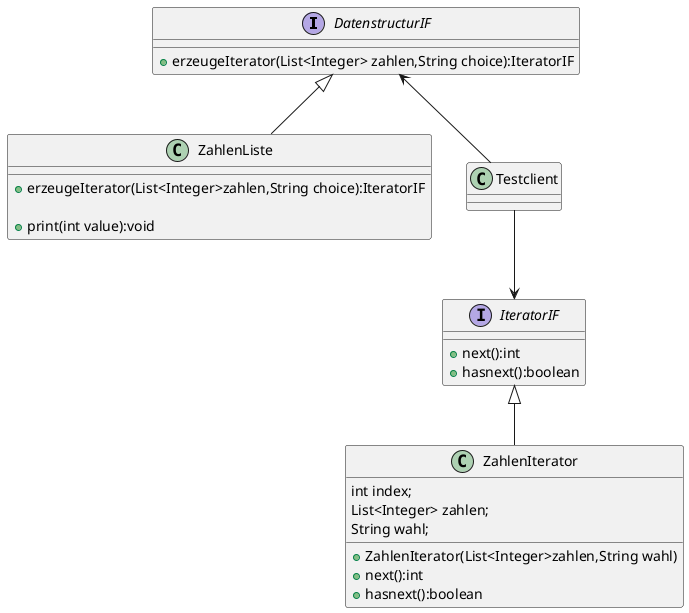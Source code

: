 @startuml
interface DatenstructurIF{

   +erzeugeIterator(List<Integer> zahlen,String choice):IteratorIF
}

interface IteratorIF {

       +next():int
       +hasnext():boolean
}

class ZahlenListe{

     +erzeugeIterator(List<Integer>zahlen,String choice):IteratorIF

     +print(int value):void
}

class ZahlenIterator{

      int index;
      List<Integer> zahlen;
      String wahl;

      +ZahlenIterator(List<Integer>zahlen,String wahl)
      +next():int
      +hasnext():boolean


}

DatenstructurIF<|--ZahlenListe
IteratorIF<|--ZahlenIterator

DatenstructurIF<--Testclient
Testclient-->IteratorIF

@enduml
